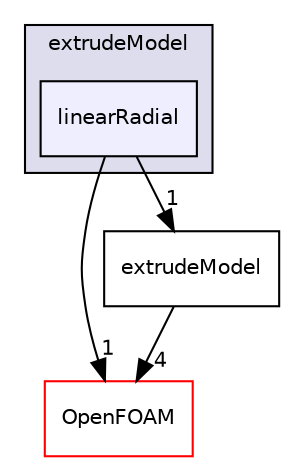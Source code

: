 digraph "src/mesh/extrudeModel/linearRadial" {
  bgcolor=transparent;
  compound=true
  node [ fontsize="10", fontname="Helvetica"];
  edge [ labelfontsize="10", labelfontname="Helvetica"];
  subgraph clusterdir_8ffb679a374cef825c70454904c9ea60 {
    graph [ bgcolor="#ddddee", pencolor="black", label="extrudeModel" fontname="Helvetica", fontsize="10", URL="dir_8ffb679a374cef825c70454904c9ea60.html"]
  dir_b1bf3374bc42f752d7498a609802add1 [shape=box, label="linearRadial", style="filled", fillcolor="#eeeeff", pencolor="black", URL="dir_b1bf3374bc42f752d7498a609802add1.html"];
  }
  dir_c5473ff19b20e6ec4dfe5c310b3778a8 [shape=box label="OpenFOAM" color="red" URL="dir_c5473ff19b20e6ec4dfe5c310b3778a8.html"];
  dir_072a70ecf265f9f34db16321b07bc568 [shape=box label="extrudeModel" URL="dir_072a70ecf265f9f34db16321b07bc568.html"];
  dir_b1bf3374bc42f752d7498a609802add1->dir_c5473ff19b20e6ec4dfe5c310b3778a8 [headlabel="1", labeldistance=1.5 headhref="dir_001736_001888.html"];
  dir_b1bf3374bc42f752d7498a609802add1->dir_072a70ecf265f9f34db16321b07bc568 [headlabel="1", labeldistance=1.5 headhref="dir_001736_001733.html"];
  dir_072a70ecf265f9f34db16321b07bc568->dir_c5473ff19b20e6ec4dfe5c310b3778a8 [headlabel="4", labeldistance=1.5 headhref="dir_001733_001888.html"];
}
